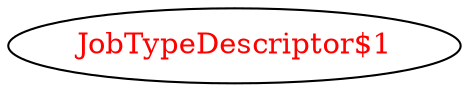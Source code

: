 digraph dependencyGraph {
 concentrate=true;
 ranksep="2.0";
 rankdir="LR"; 
 splines="ortho";
"JobTypeDescriptor$1" [fontcolor="red"];
}